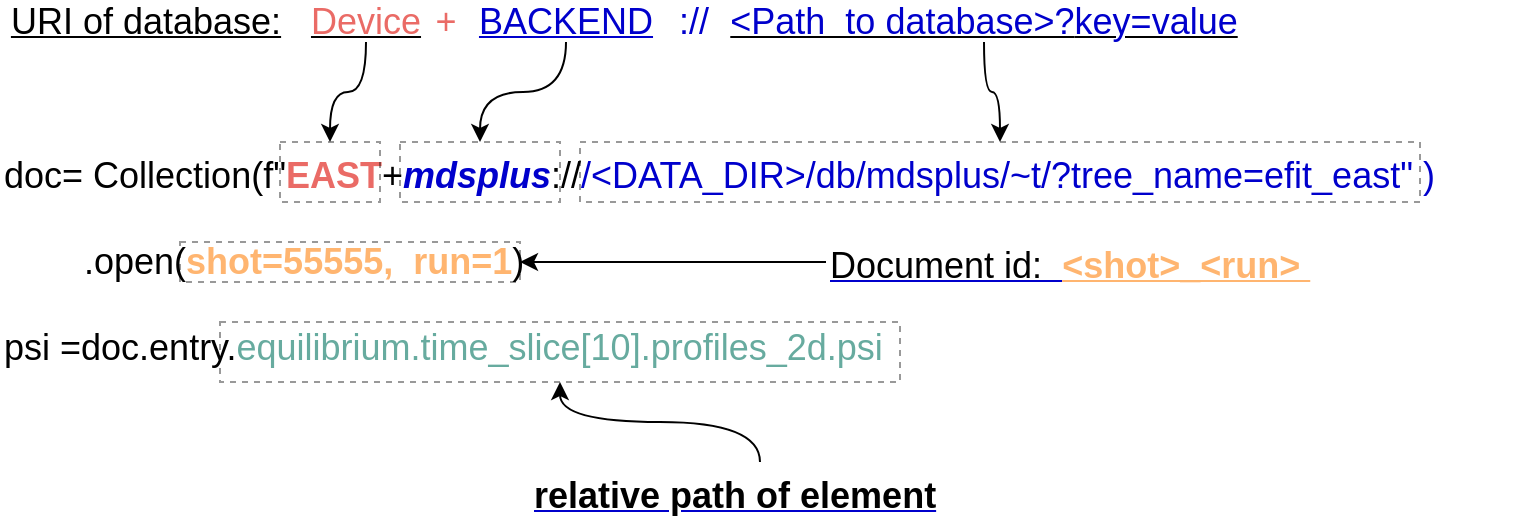 <mxfile version="14.1.8" type="device"><diagram id="vYaDmZvogw11r0k5AWGE" name="第 1 页"><mxGraphModel dx="1088" dy="889" grid="1" gridSize="10" guides="1" tooltips="1" connect="1" arrows="1" fold="1" page="1" pageScale="1" pageWidth="827" pageHeight="1169" math="0" shadow="0"><root><mxCell id="0"/><mxCell id="1" parent="0"/><mxCell id="8HvepnkF3Xer8Jn4cyJ0-11" style="edgeStyle=orthogonalEdgeStyle;rounded=0;orthogonalLoop=1;jettySize=auto;html=1;exitX=0.5;exitY=1;exitDx=0;exitDy=0;entryX=0.5;entryY=0;entryDx=0;entryDy=0;curved=1;" parent="1" source="8HvepnkF3Xer8Jn4cyJ0-2" target="8HvepnkF3Xer8Jn4cyJ0-3" edge="1"><mxGeometry relative="1" as="geometry"/></mxCell><mxCell id="8HvepnkF3Xer8Jn4cyJ0-10" value="" style="group" parent="1" vertex="1" connectable="0"><mxGeometry x="67" y="320" width="760" height="120" as="geometry"/></mxCell><mxCell id="8HvepnkF3Xer8Jn4cyJ0-1" value="&lt;div style=&quot;font-size: 18px&quot;&gt;&lt;font style=&quot;font-size: 18px&quot;&gt;doc= Collection(f&quot;&lt;b&gt;&lt;font color=&quot;#ea6b66&quot;&gt;EAST&lt;/font&gt;&lt;/b&gt;+&lt;b&gt;&lt;i&gt;&lt;font color=&quot;#0000cc&quot;&gt;mdsplus&lt;/font&gt;&lt;/i&gt;&lt;/b&gt;://&lt;font color=&quot;#0000cc&quot;&gt;/&amp;lt;DATA_DIR&amp;gt;/db/mdsplus/~t/?tree_name=efit_east&quot; )&amp;nbsp;&lt;/font&gt;&lt;/font&gt;&lt;/div&gt;&lt;div style=&quot;font-size: 18px&quot;&gt;&lt;font style=&quot;font-size: 18px&quot;&gt;&amp;nbsp; &amp;nbsp; &amp;nbsp; &amp;nbsp;&lt;/font&gt;&lt;/div&gt;&lt;div style=&quot;font-size: 18px&quot;&gt;&lt;font style=&quot;font-size: 18px&quot;&gt;&amp;nbsp; &amp;nbsp; &amp;nbsp; &amp;nbsp; .open(&lt;font color=&quot;#ffb570&quot;&gt;&lt;b&gt;shot=55555,&amp;nbsp; run=1&lt;/b&gt;&lt;/font&gt;)&lt;/font&gt;&lt;/div&gt;&lt;div style=&quot;font-size: 18px&quot;&gt;&lt;font style=&quot;font-size: 18px&quot;&gt;&lt;br&gt;&lt;/font&gt;&lt;/div&gt;&lt;div style=&quot;font-size: 18px&quot;&gt;&lt;font style=&quot;font-size: 18px&quot;&gt;psi =doc.entry.&lt;font color=&quot;#67ab9f&quot;&gt;equilibrium.time_slice[10].profiles_2d.psi&lt;/font&gt;&lt;/font&gt;&lt;/div&gt;&lt;div&gt;&lt;br&gt;&lt;/div&gt;" style="text;whiteSpace=wrap;html=1;" parent="8HvepnkF3Xer8Jn4cyJ0-10" vertex="1"><mxGeometry width="760" height="110" as="geometry"/></mxCell><mxCell id="8HvepnkF3Xer8Jn4cyJ0-3" value="" style="rounded=0;whiteSpace=wrap;html=1;gradientColor=#ffffff;fillColor=none;opacity=40;dashed=1;" parent="8HvepnkF3Xer8Jn4cyJ0-10" vertex="1"><mxGeometry x="140" width="50" height="30" as="geometry"/></mxCell><mxCell id="8HvepnkF3Xer8Jn4cyJ0-4" value="" style="rounded=0;whiteSpace=wrap;html=1;gradientColor=#ffffff;fillColor=none;opacity=40;dashed=1;" parent="8HvepnkF3Xer8Jn4cyJ0-10" vertex="1"><mxGeometry x="200" width="80" height="30" as="geometry"/></mxCell><mxCell id="8HvepnkF3Xer8Jn4cyJ0-5" value="" style="rounded=0;whiteSpace=wrap;html=1;gradientColor=#ffffff;fillColor=none;opacity=40;dashed=1;" parent="8HvepnkF3Xer8Jn4cyJ0-10" vertex="1"><mxGeometry x="290" width="420" height="30" as="geometry"/></mxCell><mxCell id="8HvepnkF3Xer8Jn4cyJ0-6" value="" style="rounded=0;whiteSpace=wrap;html=1;gradientColor=#ffffff;fillColor=none;opacity=40;dashed=1;" parent="8HvepnkF3Xer8Jn4cyJ0-10" vertex="1"><mxGeometry x="90" y="50" width="170" height="20" as="geometry"/></mxCell><mxCell id="8HvepnkF3Xer8Jn4cyJ0-9" value="" style="rounded=0;whiteSpace=wrap;html=1;gradientColor=#ffffff;fillColor=none;opacity=40;dashed=1;" parent="8HvepnkF3Xer8Jn4cyJ0-10" vertex="1"><mxGeometry x="110" y="90" width="340" height="30" as="geometry"/></mxCell><mxCell id="8HvepnkF3Xer8Jn4cyJ0-22" value="&lt;span style=&quot;font-family: &amp;#34;helvetica&amp;#34; ; font-size: 18px ; font-style: normal ; letter-spacing: normal ; text-align: center ; text-indent: 0px ; text-transform: none ; word-spacing: 0px ; text-decoration: underline&quot;&gt;&lt;font color=&quot;#000000&quot;&gt;Document id:&amp;nbsp; &lt;/font&gt;&lt;/span&gt;&lt;b style=&quot;color: rgb(255 , 181 , 112) ; font-family: &amp;#34;helvetica&amp;#34; ; font-size: 18px ; font-style: normal ; letter-spacing: normal ; text-align: center ; text-indent: 0px ; text-transform: none ; word-spacing: 0px ; text-decoration: underline&quot;&gt;&amp;lt;shot&amp;gt;_&amp;lt;run&amp;gt;&amp;nbsp;&lt;/b&gt;" style="text;whiteSpace=wrap;html=1;fontColor=#0000CC;" parent="8HvepnkF3Xer8Jn4cyJ0-10" vertex="1"><mxGeometry x="413" y="45" width="260" height="30" as="geometry"/></mxCell><mxCell id="8HvepnkF3Xer8Jn4cyJ0-23" style="edgeStyle=orthogonalEdgeStyle;curved=1;rounded=0;orthogonalLoop=1;jettySize=auto;html=1;exitX=0;exitY=0.5;exitDx=0;exitDy=0;fontColor=#0000CC;entryX=1;entryY=0.5;entryDx=0;entryDy=0;" parent="8HvepnkF3Xer8Jn4cyJ0-10" source="8HvepnkF3Xer8Jn4cyJ0-22" target="8HvepnkF3Xer8Jn4cyJ0-6" edge="1"><mxGeometry relative="1" as="geometry"><mxPoint x="175" y="80" as="targetPoint"/></mxGeometry></mxCell><mxCell id="8HvepnkF3Xer8Jn4cyJ0-13" style="edgeStyle=orthogonalEdgeStyle;curved=1;rounded=0;orthogonalLoop=1;jettySize=auto;html=1;exitX=0.5;exitY=1;exitDx=0;exitDy=0;entryX=0.5;entryY=0;entryDx=0;entryDy=0;" parent="1" source="8HvepnkF3Xer8Jn4cyJ0-12" target="8HvepnkF3Xer8Jn4cyJ0-4" edge="1"><mxGeometry relative="1" as="geometry"/></mxCell><mxCell id="8HvepnkF3Xer8Jn4cyJ0-15" style="edgeStyle=orthogonalEdgeStyle;curved=1;rounded=0;orthogonalLoop=1;jettySize=auto;html=1;exitX=0.5;exitY=1;exitDx=0;exitDy=0;entryX=0.5;entryY=0;entryDx=0;entryDy=0;" parent="1" source="8HvepnkF3Xer8Jn4cyJ0-14" target="8HvepnkF3Xer8Jn4cyJ0-5" edge="1"><mxGeometry relative="1" as="geometry"/></mxCell><mxCell id="8HvepnkF3Xer8Jn4cyJ0-27" style="edgeStyle=orthogonalEdgeStyle;curved=1;rounded=0;orthogonalLoop=1;jettySize=auto;html=1;exitX=0.5;exitY=0;exitDx=0;exitDy=0;entryX=0.5;entryY=1;entryDx=0;entryDy=0;fontColor=#0000CC;" parent="1" source="8HvepnkF3Xer8Jn4cyJ0-25" target="8HvepnkF3Xer8Jn4cyJ0-9" edge="1"><mxGeometry relative="1" as="geometry"/></mxCell><mxCell id="8HvepnkF3Xer8Jn4cyJ0-25" value="&lt;b style=&quot;font-family: &amp;#34;helvetica&amp;#34; ; font-size: 18px ; font-style: normal ; letter-spacing: normal ; text-align: center ; text-indent: 0px ; text-transform: none ; word-spacing: 0px ; text-decoration: underline&quot;&gt;&lt;font color=&quot;#000000&quot;&gt;relative path of element&lt;/font&gt;&lt;/b&gt;" style="text;whiteSpace=wrap;html=1;fontColor=#0000CC;" parent="1" vertex="1"><mxGeometry x="332" y="480" width="230" height="30" as="geometry"/></mxCell><mxCell id="IxmIhvSd8YEwFPfMki-d-2" value="" style="group" vertex="1" connectable="0" parent="1"><mxGeometry x="70" y="250" width="624" height="20" as="geometry"/></mxCell><mxCell id="8HvepnkF3Xer8Jn4cyJ0-2" value="&lt;font color=&quot;#ea6b66&quot; style=&quot;font-size: 18px&quot;&gt;Device&lt;/font&gt;" style="text;html=1;strokeColor=none;fillColor=none;align=center;verticalAlign=middle;whiteSpace=wrap;rounded=0;fontStyle=4" parent="IxmIhvSd8YEwFPfMki-d-2" vertex="1"><mxGeometry x="150" width="60" height="20" as="geometry"/></mxCell><mxCell id="8HvepnkF3Xer8Jn4cyJ0-12" value="&lt;font style=&quot;font-size: 18px&quot; color=&quot;#0000cc&quot;&gt;&lt;u&gt;BACKEND&lt;/u&gt;&lt;/font&gt;" style="text;html=1;strokeColor=none;fillColor=none;align=center;verticalAlign=middle;whiteSpace=wrap;rounded=0;" parent="IxmIhvSd8YEwFPfMki-d-2" vertex="1"><mxGeometry x="230" width="100" height="20" as="geometry"/></mxCell><mxCell id="8HvepnkF3Xer8Jn4cyJ0-14" value="&lt;font color=&quot;#0000cc&quot;&gt;&lt;font style=&quot;font-size: 18px&quot;&gt;&amp;lt;Path&amp;nbsp; to database&amp;gt;?&lt;/font&gt;&lt;span style=&quot;font-size: 18px&quot;&gt;key=value&lt;/span&gt;&lt;/font&gt;" style="text;html=1;strokeColor=none;fillColor=none;align=center;verticalAlign=middle;whiteSpace=wrap;rounded=0;fontStyle=4" parent="IxmIhvSd8YEwFPfMki-d-2" vertex="1"><mxGeometry x="354" width="270" height="20" as="geometry"/></mxCell><mxCell id="8HvepnkF3Xer8Jn4cyJ0-16" value="&lt;font color=&quot;#ea6b66&quot; style=&quot;font-size: 18px&quot;&gt;+&lt;/font&gt;" style="text;html=1;strokeColor=none;fillColor=none;align=center;verticalAlign=middle;whiteSpace=wrap;rounded=0;" parent="IxmIhvSd8YEwFPfMki-d-2" vertex="1"><mxGeometry x="210" width="20" height="20" as="geometry"/></mxCell><mxCell id="8HvepnkF3Xer8Jn4cyJ0-17" value="&lt;font style=&quot;font-size: 18px&quot;&gt;://&lt;/font&gt;" style="text;html=1;strokeColor=none;fillColor=none;align=center;verticalAlign=middle;whiteSpace=wrap;rounded=0;fontColor=#0000CC;" parent="IxmIhvSd8YEwFPfMki-d-2" vertex="1"><mxGeometry x="334" width="20" height="20" as="geometry"/></mxCell><mxCell id="IxmIhvSd8YEwFPfMki-d-1" value="&lt;font style=&quot;font-size: 18px&quot;&gt;URI of database:&lt;/font&gt;" style="text;html=1;strokeColor=none;fillColor=none;align=center;verticalAlign=middle;whiteSpace=wrap;rounded=0;fontStyle=4" vertex="1" parent="IxmIhvSd8YEwFPfMki-d-2"><mxGeometry width="140" height="20" as="geometry"/></mxCell></root></mxGraphModel></diagram></mxfile>